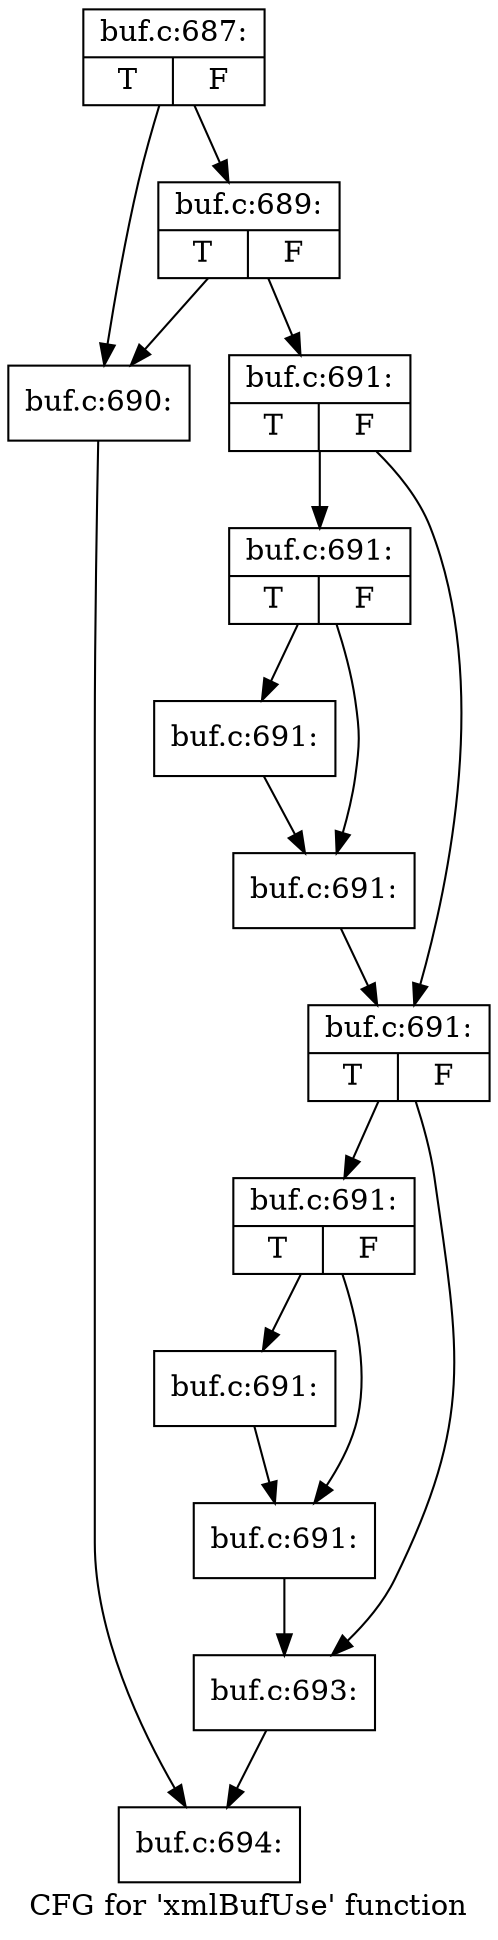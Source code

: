 digraph "CFG for 'xmlBufUse' function" {
	label="CFG for 'xmlBufUse' function";

	Node0x55baf60 [shape=record,label="{buf.c:687:|{<s0>T|<s1>F}}"];
	Node0x55baf60 -> Node0x55bb0e0;
	Node0x55baf60 -> Node0x55baeb0;
	Node0x55bb0e0 [shape=record,label="{buf.c:689:|{<s0>T|<s1>F}}"];
	Node0x55bb0e0 -> Node0x55baeb0;
	Node0x55bb0e0 -> Node0x55baf00;
	Node0x55baeb0 [shape=record,label="{buf.c:690:}"];
	Node0x55baeb0 -> Node0x55b83d0;
	Node0x55baf00 [shape=record,label="{buf.c:691:|{<s0>T|<s1>F}}"];
	Node0x55baf00 -> Node0x55bbc40;
	Node0x55baf00 -> Node0x55bbc90;
	Node0x55bbc40 [shape=record,label="{buf.c:691:|{<s0>T|<s1>F}}"];
	Node0x55bbc40 -> Node0x55bc210;
	Node0x55bbc40 -> Node0x55bc260;
	Node0x55bc210 [shape=record,label="{buf.c:691:}"];
	Node0x55bc210 -> Node0x55bc260;
	Node0x55bc260 [shape=record,label="{buf.c:691:}"];
	Node0x55bc260 -> Node0x55bbc90;
	Node0x55bbc90 [shape=record,label="{buf.c:691:|{<s0>T|<s1>F}}"];
	Node0x55bbc90 -> Node0x55bc900;
	Node0x55bbc90 -> Node0x55bc950;
	Node0x55bc900 [shape=record,label="{buf.c:691:|{<s0>T|<s1>F}}"];
	Node0x55bc900 -> Node0x55bced0;
	Node0x55bc900 -> Node0x55bcf20;
	Node0x55bced0 [shape=record,label="{buf.c:691:}"];
	Node0x55bced0 -> Node0x55bcf20;
	Node0x55bcf20 [shape=record,label="{buf.c:691:}"];
	Node0x55bcf20 -> Node0x55bc950;
	Node0x55bc950 [shape=record,label="{buf.c:693:}"];
	Node0x55bc950 -> Node0x55b83d0;
	Node0x55b83d0 [shape=record,label="{buf.c:694:}"];
}
